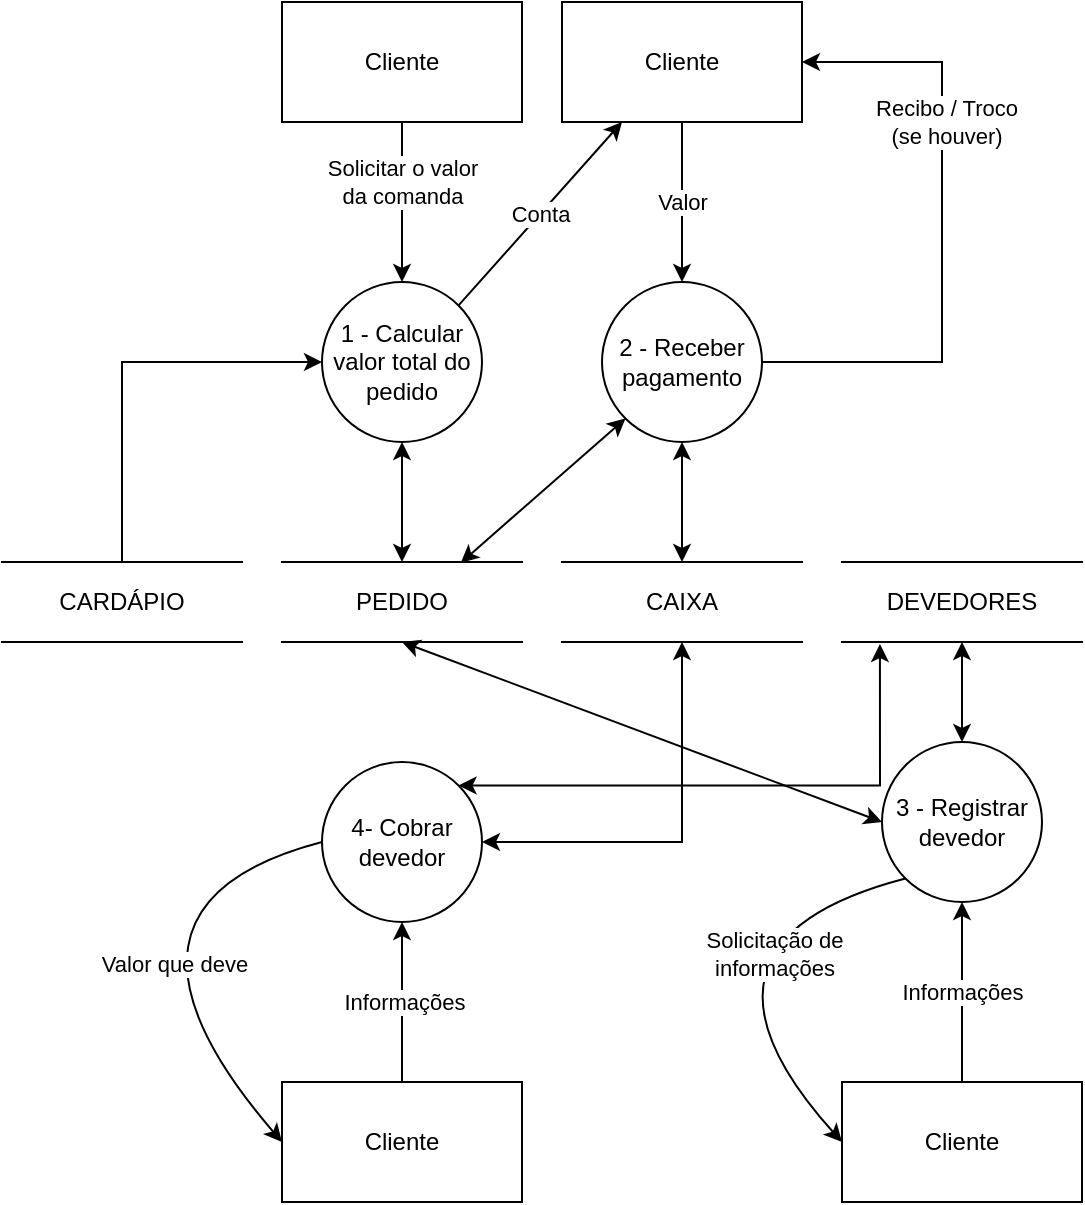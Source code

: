 <mxfile version="13.0.5" type="device"><diagram id="O9-q49qOztxJc_sjdITI" name="Page-1"><mxGraphModel dx="868" dy="433" grid="1" gridSize="10" guides="1" tooltips="1" connect="1" arrows="1" fold="1" page="1" pageScale="1" pageWidth="827" pageHeight="1169" math="0" shadow="0"><root><mxCell id="0"/><mxCell id="1" parent="0"/><mxCell id="ulFUTIXoaGptJrwHpELa-9" style="edgeStyle=orthogonalEdgeStyle;rounded=0;orthogonalLoop=1;jettySize=auto;html=1;exitX=0.5;exitY=0;exitDx=0;exitDy=0;entryX=0;entryY=0.5;entryDx=0;entryDy=0;" parent="1" source="ulFUTIXoaGptJrwHpELa-18" target="ulFUTIXoaGptJrwHpELa-10" edge="1"><mxGeometry relative="1" as="geometry"/></mxCell><mxCell id="ulFUTIXoaGptJrwHpELa-21" style="edgeStyle=orthogonalEdgeStyle;rounded=0;orthogonalLoop=1;jettySize=auto;html=1;startArrow=classic;startFill=1;" parent="1" source="ulFUTIXoaGptJrwHpELa-10" target="ulFUTIXoaGptJrwHpELa-19" edge="1"><mxGeometry relative="1" as="geometry"/></mxCell><mxCell id="ulFUTIXoaGptJrwHpELa-10" value="1 - Calcular valor total do pedido" style="ellipse;whiteSpace=wrap;html=1;aspect=fixed;" parent="1" vertex="1"><mxGeometry x="180" y="160" width="80" height="80" as="geometry"/></mxCell><mxCell id="ulFUTIXoaGptJrwHpELa-11" value="Cliente" style="rounded=0;whiteSpace=wrap;html=1;spacing=0;" parent="1" vertex="1"><mxGeometry x="160" y="20" width="120" height="60" as="geometry"/></mxCell><mxCell id="ulFUTIXoaGptJrwHpELa-12" value="Solicitar o valor&lt;br&gt;da comanda" style="endArrow=classic;html=1;exitX=0.5;exitY=1;exitDx=0;exitDy=0;entryX=0.5;entryY=0;entryDx=0;entryDy=0;" parent="1" source="ulFUTIXoaGptJrwHpELa-11" target="ulFUTIXoaGptJrwHpELa-10" edge="1"><mxGeometry x="-0.25" width="50" height="50" relative="1" as="geometry"><mxPoint x="204" y="180" as="sourcePoint"/><mxPoint x="254" y="130" as="targetPoint"/><mxPoint as="offset"/></mxGeometry></mxCell><mxCell id="ulFUTIXoaGptJrwHpELa-13" value="Informações" style="edgeStyle=orthogonalEdgeStyle;rounded=0;orthogonalLoop=1;jettySize=auto;html=1;entryX=0.5;entryY=1;entryDx=0;entryDy=0;fontFamily=Helvetica;" parent="1" source="ulFUTIXoaGptJrwHpELa-14" target="ulFUTIXoaGptJrwHpELa-15" edge="1"><mxGeometry relative="1" as="geometry"/></mxCell><mxCell id="ulFUTIXoaGptJrwHpELa-14" value="Cliente" style="rounded=0;whiteSpace=wrap;html=1;" parent="1" vertex="1"><mxGeometry x="440" y="560" width="120" height="60" as="geometry"/></mxCell><mxCell id="ulFUTIXoaGptJrwHpELa-15" value="&lt;div&gt;3 - Registrar devedor&lt;/div&gt;" style="ellipse;whiteSpace=wrap;html=1;aspect=fixed;" parent="1" vertex="1"><mxGeometry x="460" y="390" width="80" height="80" as="geometry"/></mxCell><mxCell id="ulFUTIXoaGptJrwHpELa-16" value="DEVEDORES" style="shape=partialRectangle;whiteSpace=wrap;html=1;left=0;right=0;fillColor=none;" parent="1" vertex="1"><mxGeometry x="440" y="300" width="120" height="40" as="geometry"/></mxCell><mxCell id="ulFUTIXoaGptJrwHpELa-17" value="" style="endArrow=classic;startArrow=classic;html=1;fontFamily=Helvetica;exitX=0.5;exitY=1;exitDx=0;exitDy=0;" parent="1" source="ulFUTIXoaGptJrwHpELa-16" target="ulFUTIXoaGptJrwHpELa-15" edge="1"><mxGeometry width="50" height="50" relative="1" as="geometry"><mxPoint x="390" y="320" as="sourcePoint"/><mxPoint x="440" y="270" as="targetPoint"/></mxGeometry></mxCell><mxCell id="ulFUTIXoaGptJrwHpELa-18" value="CARDÁPIO" style="shape=partialRectangle;whiteSpace=wrap;html=1;left=0;right=0;fillColor=none;" parent="1" vertex="1"><mxGeometry x="20" y="300" width="120" height="40" as="geometry"/></mxCell><mxCell id="ulFUTIXoaGptJrwHpELa-19" value="PEDIDO" style="shape=partialRectangle;whiteSpace=wrap;html=1;left=0;right=0;fillColor=none;" parent="1" vertex="1"><mxGeometry x="160" y="300" width="120" height="40" as="geometry"/></mxCell><mxCell id="ulFUTIXoaGptJrwHpELa-20" value="CAIXA" style="shape=partialRectangle;whiteSpace=wrap;html=1;left=0;right=0;fillColor=none;" parent="1" vertex="1"><mxGeometry x="300" y="300" width="120" height="40" as="geometry"/></mxCell><mxCell id="ulFUTIXoaGptJrwHpELa-27" value="Valor" style="edgeStyle=orthogonalEdgeStyle;rounded=0;orthogonalLoop=1;jettySize=auto;html=1;startArrow=classic;startFill=1;endArrow=none;endFill=0;exitX=0.5;exitY=0;exitDx=0;exitDy=0;" parent="1" source="ulFUTIXoaGptJrwHpELa-23" target="ulFUTIXoaGptJrwHpELa-22" edge="1"><mxGeometry relative="1" as="geometry"/></mxCell><mxCell id="ulFUTIXoaGptJrwHpELa-22" value="Cliente" style="rounded=0;whiteSpace=wrap;html=1;" parent="1" vertex="1"><mxGeometry x="300" y="20" width="120" height="60" as="geometry"/></mxCell><mxCell id="ulFUTIXoaGptJrwHpELa-30" style="edgeStyle=orthogonalEdgeStyle;rounded=0;orthogonalLoop=1;jettySize=auto;html=1;startArrow=classic;startFill=1;endArrow=none;endFill=0;exitX=1;exitY=0.5;exitDx=0;exitDy=0;" parent="1" source="ulFUTIXoaGptJrwHpELa-22" target="ulFUTIXoaGptJrwHpELa-23" edge="1"><mxGeometry relative="1" as="geometry"><Array as="points"><mxPoint x="490" y="50"/><mxPoint x="490" y="200"/></Array></mxGeometry></mxCell><mxCell id="ulFUTIXoaGptJrwHpELa-31" value="Recibo / Troco&lt;br&gt;(se houver)" style="edgeLabel;html=1;align=center;verticalAlign=middle;resizable=0;points=[];" parent="ulFUTIXoaGptJrwHpELa-30" vertex="1" connectable="0"><mxGeometry x="0.067" y="2" relative="1" as="geometry"><mxPoint y="-65.52" as="offset"/></mxGeometry></mxCell><mxCell id="ulFUTIXoaGptJrwHpELa-23" value="&lt;div&gt;2 - Receber&lt;/div&gt;&lt;div&gt;pagamento&lt;br&gt;&lt;/div&gt;" style="ellipse;whiteSpace=wrap;html=1;aspect=fixed;" parent="1" vertex="1"><mxGeometry x="320" y="160" width="80" height="80" as="geometry"/></mxCell><mxCell id="ulFUTIXoaGptJrwHpELa-24" value="" style="endArrow=classic;startArrow=classic;html=1;entryX=0.5;entryY=1;entryDx=0;entryDy=0;exitX=0.5;exitY=0;exitDx=0;exitDy=0;" parent="1" source="ulFUTIXoaGptJrwHpELa-20" target="ulFUTIXoaGptJrwHpELa-23" edge="1"><mxGeometry width="50" height="50" relative="1" as="geometry"><mxPoint x="150" y="290" as="sourcePoint"/><mxPoint x="200" y="240" as="targetPoint"/></mxGeometry></mxCell><mxCell id="ulFUTIXoaGptJrwHpELa-32" value="" style="endArrow=classic;startArrow=classic;html=1;exitX=0.745;exitY=0.01;exitDx=0;exitDy=0;exitPerimeter=0;entryX=0;entryY=1;entryDx=0;entryDy=0;" parent="1" source="ulFUTIXoaGptJrwHpELa-19" target="ulFUTIXoaGptJrwHpELa-23" edge="1"><mxGeometry width="50" height="50" relative="1" as="geometry"><mxPoint x="130" y="290" as="sourcePoint"/><mxPoint x="180" y="240" as="targetPoint"/></mxGeometry></mxCell><mxCell id="ulFUTIXoaGptJrwHpELa-33" value="" style="endArrow=classic;startArrow=classic;html=1;entryX=0.5;entryY=1;entryDx=0;entryDy=0;exitX=0;exitY=0.5;exitDx=0;exitDy=0;" parent="1" source="ulFUTIXoaGptJrwHpELa-15" target="ulFUTIXoaGptJrwHpELa-19" edge="1"><mxGeometry width="50" height="50" relative="1" as="geometry"><mxPoint x="260" y="450" as="sourcePoint"/><mxPoint x="310" y="400" as="targetPoint"/></mxGeometry></mxCell><mxCell id="ulFUTIXoaGptJrwHpELa-35" value="" style="curved=1;endArrow=classic;html=1;exitX=0;exitY=1;exitDx=0;exitDy=0;entryX=0;entryY=0.5;entryDx=0;entryDy=0;" parent="1" source="ulFUTIXoaGptJrwHpELa-15" target="ulFUTIXoaGptJrwHpELa-14" edge="1"><mxGeometry width="50" height="50" relative="1" as="geometry"><mxPoint x="260" y="450" as="sourcePoint"/><mxPoint x="310" y="400" as="targetPoint"/><Array as="points"><mxPoint x="350" y="490"/></Array></mxGeometry></mxCell><mxCell id="ulFUTIXoaGptJrwHpELa-36" value="Solicitação de&lt;br&gt;informações" style="edgeLabel;html=1;align=center;verticalAlign=middle;resizable=0;points=[];" parent="ulFUTIXoaGptJrwHpELa-35" vertex="1" connectable="0"><mxGeometry x="-0.438" y="20" relative="1" as="geometry"><mxPoint as="offset"/></mxGeometry></mxCell><mxCell id="7-_TsaveifWrTeVNKXAa-1" value="Conta" style="endArrow=classic;html=1;exitX=1;exitY=0;exitDx=0;exitDy=0;entryX=0.25;entryY=1;entryDx=0;entryDy=0;" parent="1" source="ulFUTIXoaGptJrwHpELa-10" target="ulFUTIXoaGptJrwHpELa-22" edge="1"><mxGeometry width="50" height="50" relative="1" as="geometry"><mxPoint x="410" y="140" as="sourcePoint"/><mxPoint x="460" y="90" as="targetPoint"/></mxGeometry></mxCell><mxCell id="ILX4_GEmzSAWepN5V3Al-1" style="edgeStyle=orthogonalEdgeStyle;rounded=0;orthogonalLoop=1;jettySize=auto;html=1;exitX=1;exitY=0.5;exitDx=0;exitDy=0;entryX=0.5;entryY=1;entryDx=0;entryDy=0;startArrow=classic;startFill=1;" edge="1" parent="1" source="GzegML0_O6-8QI9y9smf-1" target="ulFUTIXoaGptJrwHpELa-20"><mxGeometry relative="1" as="geometry"/></mxCell><mxCell id="ILX4_GEmzSAWepN5V3Al-2" value="Informações" style="edgeStyle=orthogonalEdgeStyle;rounded=0;orthogonalLoop=1;jettySize=auto;html=1;exitX=0.5;exitY=1;exitDx=0;exitDy=0;startArrow=classic;startFill=1;endArrow=none;endFill=0;" edge="1" parent="1" source="GzegML0_O6-8QI9y9smf-1"><mxGeometry relative="1" as="geometry"><mxPoint x="220" y="560" as="targetPoint"/></mxGeometry></mxCell><mxCell id="ILX4_GEmzSAWepN5V3Al-8" style="edgeStyle=orthogonalEdgeStyle;rounded=0;orthogonalLoop=1;jettySize=auto;html=1;exitX=1;exitY=0;exitDx=0;exitDy=0;startArrow=classic;startFill=1;endArrow=classic;endFill=1;entryX=0.158;entryY=1.025;entryDx=0;entryDy=0;entryPerimeter=0;" edge="1" parent="1" source="GzegML0_O6-8QI9y9smf-1" target="ulFUTIXoaGptJrwHpELa-16"><mxGeometry relative="1" as="geometry"><mxPoint x="460" y="350" as="targetPoint"/></mxGeometry></mxCell><mxCell id="GzegML0_O6-8QI9y9smf-1" value="&lt;div&gt;4- Cobrar devedor&lt;/div&gt;" style="ellipse;whiteSpace=wrap;html=1;aspect=fixed;" parent="1" vertex="1"><mxGeometry x="180" y="400" width="80" height="80" as="geometry"/></mxCell><mxCell id="ILX4_GEmzSAWepN5V3Al-3" value="Cliente" style="rounded=0;whiteSpace=wrap;html=1;" vertex="1" parent="1"><mxGeometry x="160" y="560" width="120" height="60" as="geometry"/></mxCell><mxCell id="ILX4_GEmzSAWepN5V3Al-5" value="" style="curved=1;endArrow=classic;html=1;exitX=0;exitY=1;exitDx=0;exitDy=0;entryX=0;entryY=0.5;entryDx=0;entryDy=0;" edge="1" parent="1" target="ILX4_GEmzSAWepN5V3Al-3"><mxGeometry width="50" height="50" relative="1" as="geometry"><mxPoint x="179.996" y="440.004" as="sourcePoint"/><mxPoint x="148.28" y="571.72" as="targetPoint"/><Array as="points"><mxPoint x="58.28" y="471.72"/></Array></mxGeometry></mxCell><mxCell id="ILX4_GEmzSAWepN5V3Al-7" value="Valor que deve" style="edgeLabel;html=1;align=center;verticalAlign=middle;resizable=0;points=[];" vertex="1" connectable="0" parent="ILX4_GEmzSAWepN5V3Al-5"><mxGeometry x="-0.38" y="40" relative="1" as="geometry"><mxPoint as="offset"/></mxGeometry></mxCell></root></mxGraphModel></diagram></mxfile>